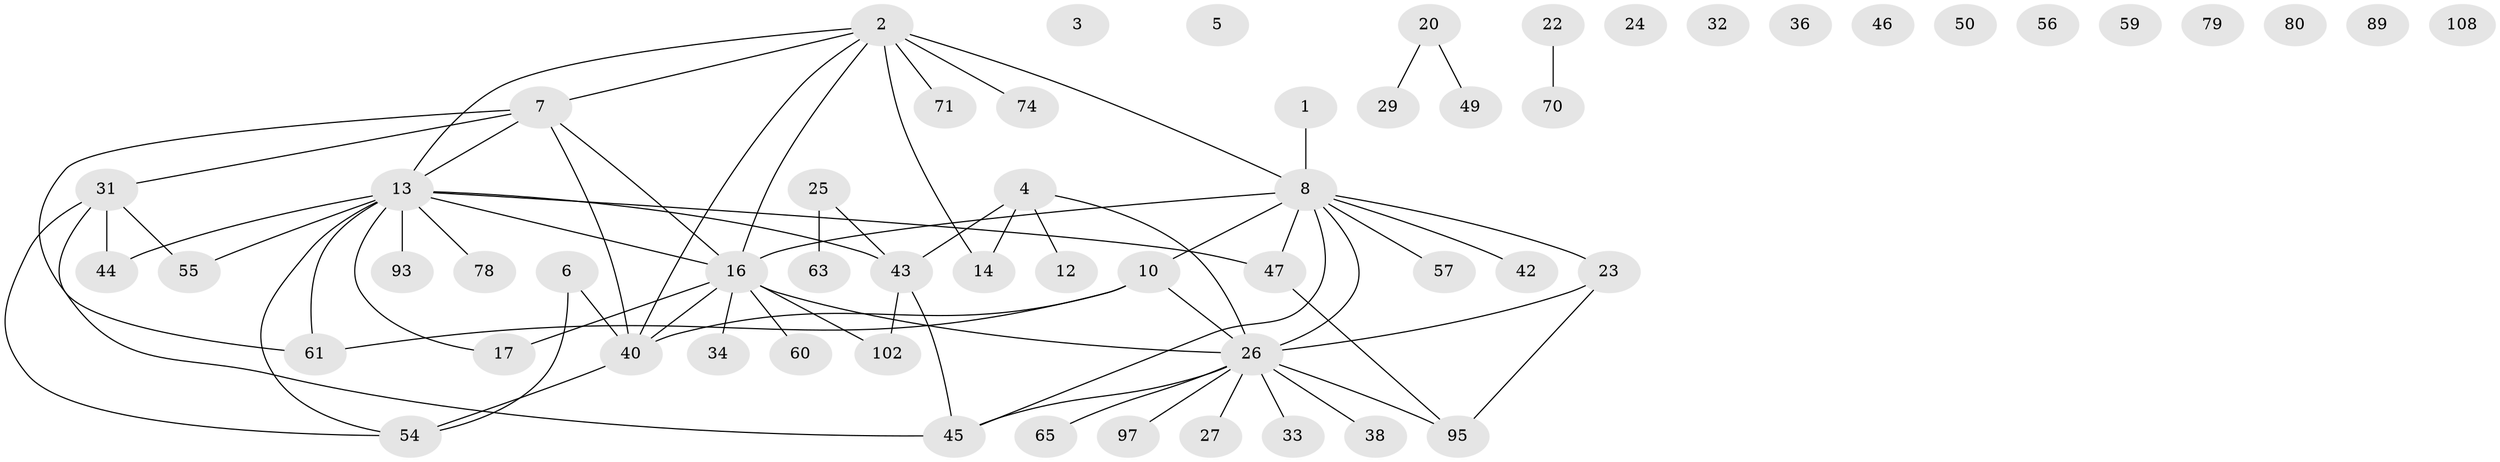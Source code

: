 // original degree distribution, {1: 0.31896551724137934, 3: 0.1724137931034483, 2: 0.1896551724137931, 0: 0.09482758620689655, 5: 0.06896551724137931, 4: 0.1206896551724138, 6: 0.02586206896551724, 7: 0.008620689655172414}
// Generated by graph-tools (version 1.1) at 2025/12/03/09/25 04:12:52]
// undirected, 58 vertices, 69 edges
graph export_dot {
graph [start="1"]
  node [color=gray90,style=filled];
  1 [super="+116"];
  2 [super="+18+11+112"];
  3 [super="+67+37"];
  4 [super="+9"];
  5;
  6 [super="+72"];
  7 [super="+15+98"];
  8 [super="+35"];
  10 [super="+30+48"];
  12;
  13 [super="+21+86+77+76+68"];
  14;
  16 [super="+82+19"];
  17 [super="+73"];
  20 [super="+90"];
  22;
  23 [super="+64+105"];
  24;
  25 [super="+83"];
  26 [super="+109+28+91"];
  27;
  29;
  31 [super="+75+62"];
  32;
  33;
  34;
  36;
  38;
  40 [super="+99+51"];
  42;
  43 [super="+53"];
  44 [super="+111"];
  45 [super="+69"];
  46;
  47 [super="+94+88"];
  49 [super="+52"];
  50;
  54 [super="+113+84+104"];
  55;
  56;
  57;
  59;
  60;
  61 [super="+96"];
  63;
  65;
  70 [super="+81"];
  71;
  74;
  78;
  79 [super="+101"];
  80;
  89;
  93 [super="+100"];
  95;
  97;
  102;
  108;
  1 -- 8;
  2 -- 16;
  2 -- 14;
  2 -- 71;
  2 -- 74;
  2 -- 13;
  2 -- 7;
  2 -- 8 [weight=2];
  2 -- 40;
  4 -- 26;
  4 -- 12;
  4 -- 14;
  4 -- 43;
  6 -- 54;
  6 -- 40;
  7 -- 13;
  7 -- 16;
  7 -- 31;
  7 -- 61;
  7 -- 40;
  8 -- 10;
  8 -- 42;
  8 -- 45;
  8 -- 16;
  8 -- 23;
  8 -- 57;
  8 -- 47;
  8 -- 26;
  10 -- 61;
  10 -- 26;
  10 -- 40;
  13 -- 55;
  13 -- 54;
  13 -- 44;
  13 -- 93 [weight=2];
  13 -- 16;
  13 -- 78;
  13 -- 43;
  13 -- 61;
  13 -- 47;
  13 -- 17;
  16 -- 17 [weight=2];
  16 -- 34;
  16 -- 102;
  16 -- 60;
  16 -- 26 [weight=2];
  16 -- 40;
  20 -- 49;
  20 -- 29;
  22 -- 70;
  23 -- 95;
  23 -- 26;
  25 -- 63;
  25 -- 43;
  26 -- 65;
  26 -- 27;
  26 -- 45;
  26 -- 97;
  26 -- 33;
  26 -- 95;
  26 -- 38;
  31 -- 55;
  31 -- 54;
  31 -- 45;
  31 -- 44;
  40 -- 54;
  43 -- 45;
  43 -- 102;
  47 -- 95;
}

